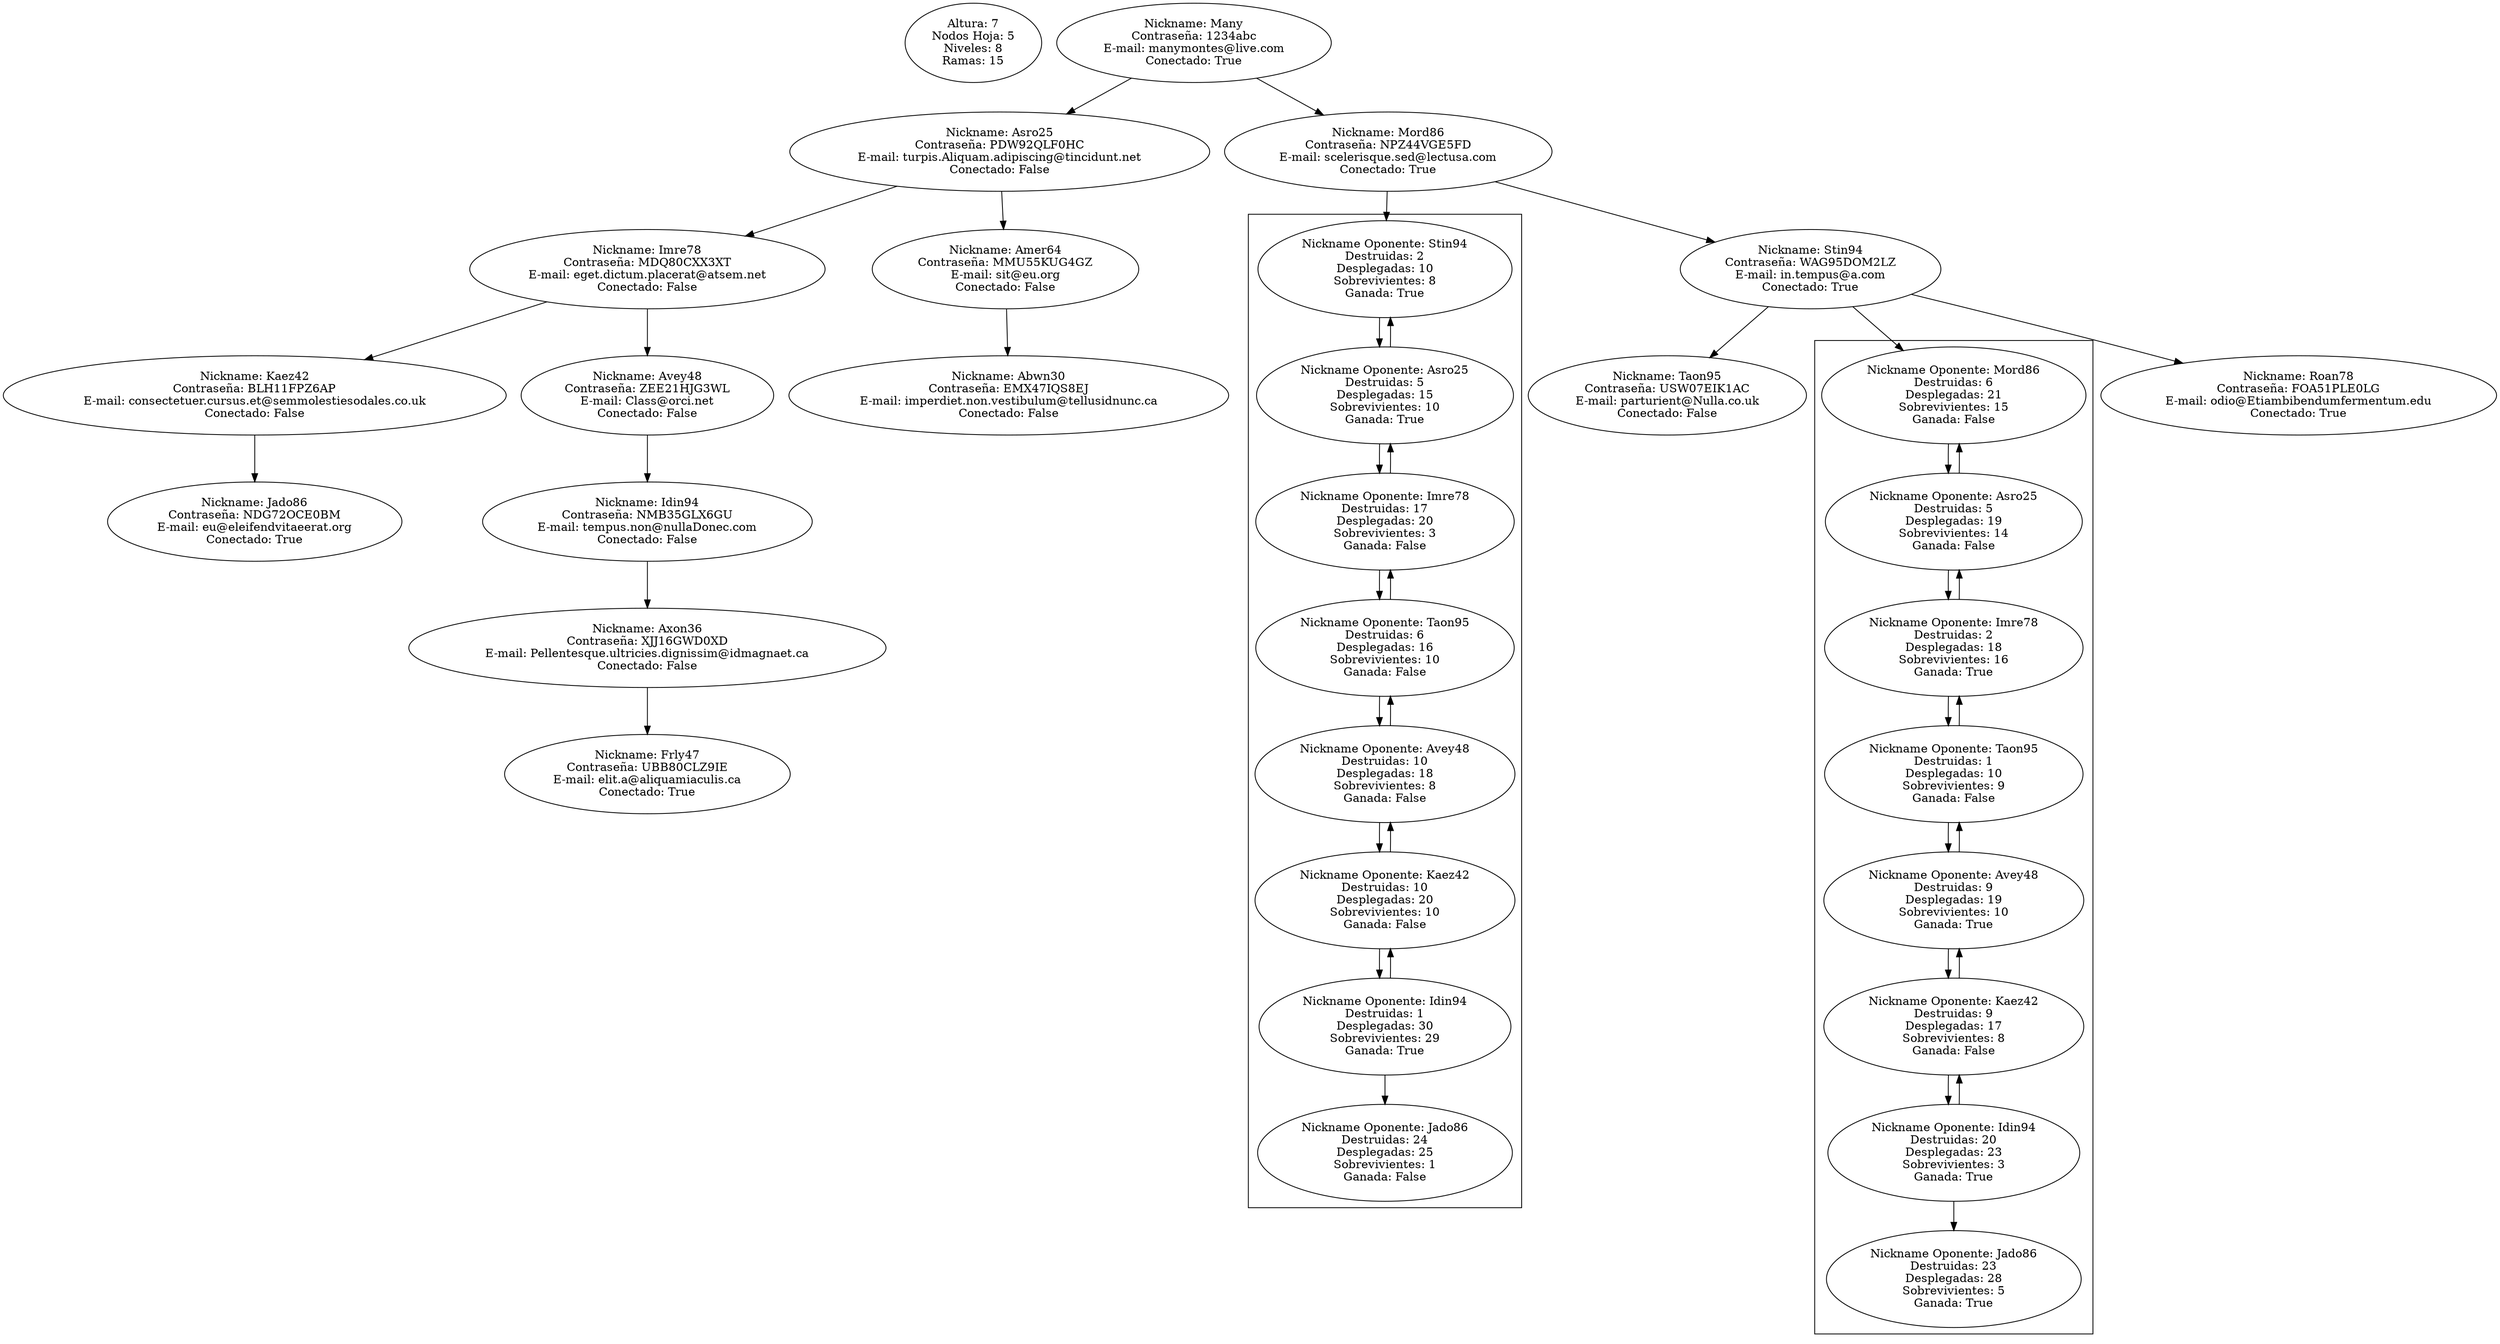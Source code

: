 digraph g{
"Altura: 7
Nodos Hoja: 5
Niveles: 8
Ramas: 15";
	"Nickname: Many
Contraseña: 1234abc
E-mail: manymontes@live.com
Conectado: True" -> "Nickname: Asro25
Contraseña: PDW92QLF0HC
E-mail: turpis.Aliquam.adipiscing@tincidunt.net
Conectado: False";
	"Nickname: Many
Contraseña: 1234abc
E-mail: manymontes@live.com
Conectado: True" -> "Nickname: Mord86
Contraseña: NPZ44VGE5FD
E-mail: scelerisque.sed@lectusa.com
Conectado: True";
	"Nickname: Asro25
Contraseña: PDW92QLF0HC
E-mail: turpis.Aliquam.adipiscing@tincidunt.net
Conectado: False" -> "Nickname: Amer64
Contraseña: MMU55KUG4GZ
E-mail: sit@eu.org
Conectado: False";
	"Nickname: Asro25
Contraseña: PDW92QLF0HC
E-mail: turpis.Aliquam.adipiscing@tincidunt.net
Conectado: False" -> "Nickname: Imre78
Contraseña: MDQ80CXX3XT
E-mail: eget.dictum.placerat@atsem.net
Conectado: False";
	"Nickname: Amer64
Contraseña: MMU55KUG4GZ
E-mail: sit@eu.org
Conectado: False" -> "Nickname: Abwn30
Contraseña: EMX47IQS8EJ
E-mail: imperdiet.non.vestibulum@tellusidnunc.ca
Conectado: False";
	"Nickname: Imre78
Contraseña: MDQ80CXX3XT
E-mail: eget.dictum.placerat@atsem.net
Conectado: False" -> "Nickname: Avey48
Contraseña: ZEE21HJG3WL
E-mail: Class@orci.net
Conectado: False";
	"Nickname: Imre78
Contraseña: MDQ80CXX3XT
E-mail: eget.dictum.placerat@atsem.net
Conectado: False" -> "Nickname: Kaez42
Contraseña: BLH11FPZ6AP
E-mail: consectetuer.cursus.et@semmolestiesodales.co.uk
Conectado: False";
	"Nickname: Avey48
Contraseña: ZEE21HJG3WL
E-mail: Class@orci.net
Conectado: False" -> "Nickname: Idin94
Contraseña: NMB35GLX6GU
E-mail: tempus.non@nullaDonec.com
Conectado: False";
	"Nickname: Idin94
Contraseña: NMB35GLX6GU
E-mail: tempus.non@nullaDonec.com
Conectado: False" -> "Nickname: Axon36
Contraseña: XJJ16GWD0XD
E-mail: Pellentesque.ultricies.dignissim@idmagnaet.ca
Conectado: False";
	"Nickname: Axon36
Contraseña: XJJ16GWD0XD
E-mail: Pellentesque.ultricies.dignissim@idmagnaet.ca
Conectado: False" -> "Nickname: Frly47
Contraseña: UBB80CLZ9IE
E-mail: elit.a@aliquamiaculis.ca
Conectado: True";
	"Nickname: Kaez42
Contraseña: BLH11FPZ6AP
E-mail: consectetuer.cursus.et@semmolestiesodales.co.uk
Conectado: False" -> "Nickname: Jado86
Contraseña: NDG72OCE0BM
E-mail: eu@eleifendvitaeerat.org
Conectado: True";
	"Nickname: Mord86
Contraseña: NPZ44VGE5FD
E-mail: scelerisque.sed@lectusa.com
Conectado: True" -> "Nickname: Stin94
Contraseña: WAG95DOM2LZ
E-mail: in.tempus@a.com
Conectado: True";
	"Nickname: Mord86
Contraseña: NPZ44VGE5FD
E-mail: scelerisque.sed@lectusa.com
Conectado: True" -> "Nickname Oponente: Stin94
Destruidas: 2
Desplegadas: 10
Sobrevivientes: 8
Ganada: True";
	 subgraph cluster512{
				"Nickname Oponente: Stin94
Destruidas: 2
Desplegadas: 10
Sobrevivientes: 8
Ganada: True" -> "Nickname Oponente: Asro25
Destruidas: 5
Desplegadas: 15
Sobrevivientes: 10
Ganada: True";
		"Nickname Oponente: Asro25
Destruidas: 5
Desplegadas: 15
Sobrevivientes: 10
Ganada: True" -> "Nickname Oponente: Stin94
Destruidas: 2
Desplegadas: 10
Sobrevivientes: 8
Ganada: True";
		"Nickname Oponente: Asro25
Destruidas: 5
Desplegadas: 15
Sobrevivientes: 10
Ganada: True" -> "Nickname Oponente: Imre78
Destruidas: 17
Desplegadas: 20
Sobrevivientes: 3
Ganada: False";
		"Nickname Oponente: Imre78
Destruidas: 17
Desplegadas: 20
Sobrevivientes: 3
Ganada: False" -> "Nickname Oponente: Asro25
Destruidas: 5
Desplegadas: 15
Sobrevivientes: 10
Ganada: True";
		"Nickname Oponente: Imre78
Destruidas: 17
Desplegadas: 20
Sobrevivientes: 3
Ganada: False" -> "Nickname Oponente: Taon95
Destruidas: 6
Desplegadas: 16
Sobrevivientes: 10
Ganada: False";
		"Nickname Oponente: Taon95
Destruidas: 6
Desplegadas: 16
Sobrevivientes: 10
Ganada: False" -> "Nickname Oponente: Imre78
Destruidas: 17
Desplegadas: 20
Sobrevivientes: 3
Ganada: False";
		"Nickname Oponente: Taon95
Destruidas: 6
Desplegadas: 16
Sobrevivientes: 10
Ganada: False" -> "Nickname Oponente: Avey48
Destruidas: 10
Desplegadas: 18
Sobrevivientes: 8
Ganada: False";
		"Nickname Oponente: Avey48
Destruidas: 10
Desplegadas: 18
Sobrevivientes: 8
Ganada: False" -> "Nickname Oponente: Taon95
Destruidas: 6
Desplegadas: 16
Sobrevivientes: 10
Ganada: False";
		"Nickname Oponente: Avey48
Destruidas: 10
Desplegadas: 18
Sobrevivientes: 8
Ganada: False" -> "Nickname Oponente: Kaez42
Destruidas: 10
Desplegadas: 20
Sobrevivientes: 10
Ganada: False";
		"Nickname Oponente: Kaez42
Destruidas: 10
Desplegadas: 20
Sobrevivientes: 10
Ganada: False" -> "Nickname Oponente: Avey48
Destruidas: 10
Desplegadas: 18
Sobrevivientes: 8
Ganada: False";
		"Nickname Oponente: Kaez42
Destruidas: 10
Desplegadas: 20
Sobrevivientes: 10
Ganada: False" -> "Nickname Oponente: Idin94
Destruidas: 1
Desplegadas: 30
Sobrevivientes: 29
Ganada: True";
		"Nickname Oponente: Idin94
Destruidas: 1
Desplegadas: 30
Sobrevivientes: 29
Ganada: True" -> "Nickname Oponente: Kaez42
Destruidas: 10
Desplegadas: 20
Sobrevivientes: 10
Ganada: False";
		"Nickname Oponente: Idin94
Destruidas: 1
Desplegadas: 30
Sobrevivientes: 29
Ganada: True" -> "Nickname Oponente: Jado86
Destruidas: 24
Desplegadas: 25
Sobrevivientes: 1
Ganada: False";
}
	"Nickname: Stin94
Contraseña: WAG95DOM2LZ
E-mail: in.tempus@a.com
Conectado: True" -> "Nickname: Roan78
Contraseña: FOA51PLE0LG
E-mail: odio@Etiambibendumfermentum.edu
Conectado: True";
	"Nickname: Stin94
Contraseña: WAG95DOM2LZ
E-mail: in.tempus@a.com
Conectado: True" -> "Nickname: Taon95
Contraseña: USW07EIK1AC
E-mail: parturient@Nulla.co.uk
Conectado: False";
	"Nickname: Stin94
Contraseña: WAG95DOM2LZ
E-mail: in.tempus@a.com
Conectado: True" -> "Nickname Oponente: Mord86
Destruidas: 6
Desplegadas: 21
Sobrevivientes: 15
Ganada: False";
	 subgraph cluster523{
				"Nickname Oponente: Mord86
Destruidas: 6
Desplegadas: 21
Sobrevivientes: 15
Ganada: False" -> "Nickname Oponente: Asro25
Destruidas: 5
Desplegadas: 19
Sobrevivientes: 14
Ganada: False";
		"Nickname Oponente: Asro25
Destruidas: 5
Desplegadas: 19
Sobrevivientes: 14
Ganada: False" -> "Nickname Oponente: Mord86
Destruidas: 6
Desplegadas: 21
Sobrevivientes: 15
Ganada: False";
		"Nickname Oponente: Asro25
Destruidas: 5
Desplegadas: 19
Sobrevivientes: 14
Ganada: False" -> "Nickname Oponente: Imre78
Destruidas: 2
Desplegadas: 18
Sobrevivientes: 16
Ganada: True";
		"Nickname Oponente: Imre78
Destruidas: 2
Desplegadas: 18
Sobrevivientes: 16
Ganada: True" -> "Nickname Oponente: Asro25
Destruidas: 5
Desplegadas: 19
Sobrevivientes: 14
Ganada: False";
		"Nickname Oponente: Imre78
Destruidas: 2
Desplegadas: 18
Sobrevivientes: 16
Ganada: True" -> "Nickname Oponente: Taon95
Destruidas: 1
Desplegadas: 10
Sobrevivientes: 9
Ganada: False";
		"Nickname Oponente: Taon95
Destruidas: 1
Desplegadas: 10
Sobrevivientes: 9
Ganada: False" -> "Nickname Oponente: Imre78
Destruidas: 2
Desplegadas: 18
Sobrevivientes: 16
Ganada: True";
		"Nickname Oponente: Taon95
Destruidas: 1
Desplegadas: 10
Sobrevivientes: 9
Ganada: False" -> "Nickname Oponente: Avey48
Destruidas: 9
Desplegadas: 19
Sobrevivientes: 10
Ganada: True";
		"Nickname Oponente: Avey48
Destruidas: 9
Desplegadas: 19
Sobrevivientes: 10
Ganada: True" -> "Nickname Oponente: Taon95
Destruidas: 1
Desplegadas: 10
Sobrevivientes: 9
Ganada: False";
		"Nickname Oponente: Avey48
Destruidas: 9
Desplegadas: 19
Sobrevivientes: 10
Ganada: True" -> "Nickname Oponente: Kaez42
Destruidas: 9
Desplegadas: 17
Sobrevivientes: 8
Ganada: False";
		"Nickname Oponente: Kaez42
Destruidas: 9
Desplegadas: 17
Sobrevivientes: 8
Ganada: False" -> "Nickname Oponente: Avey48
Destruidas: 9
Desplegadas: 19
Sobrevivientes: 10
Ganada: True";
		"Nickname Oponente: Kaez42
Destruidas: 9
Desplegadas: 17
Sobrevivientes: 8
Ganada: False" -> "Nickname Oponente: Idin94
Destruidas: 20
Desplegadas: 23
Sobrevivientes: 3
Ganada: True";
		"Nickname Oponente: Idin94
Destruidas: 20
Desplegadas: 23
Sobrevivientes: 3
Ganada: True" -> "Nickname Oponente: Kaez42
Destruidas: 9
Desplegadas: 17
Sobrevivientes: 8
Ganada: False";
		"Nickname Oponente: Idin94
Destruidas: 20
Desplegadas: 23
Sobrevivientes: 3
Ganada: True" -> "Nickname Oponente: Jado86
Destruidas: 23
Desplegadas: 28
Sobrevivientes: 5
Ganada: True";
}
}
